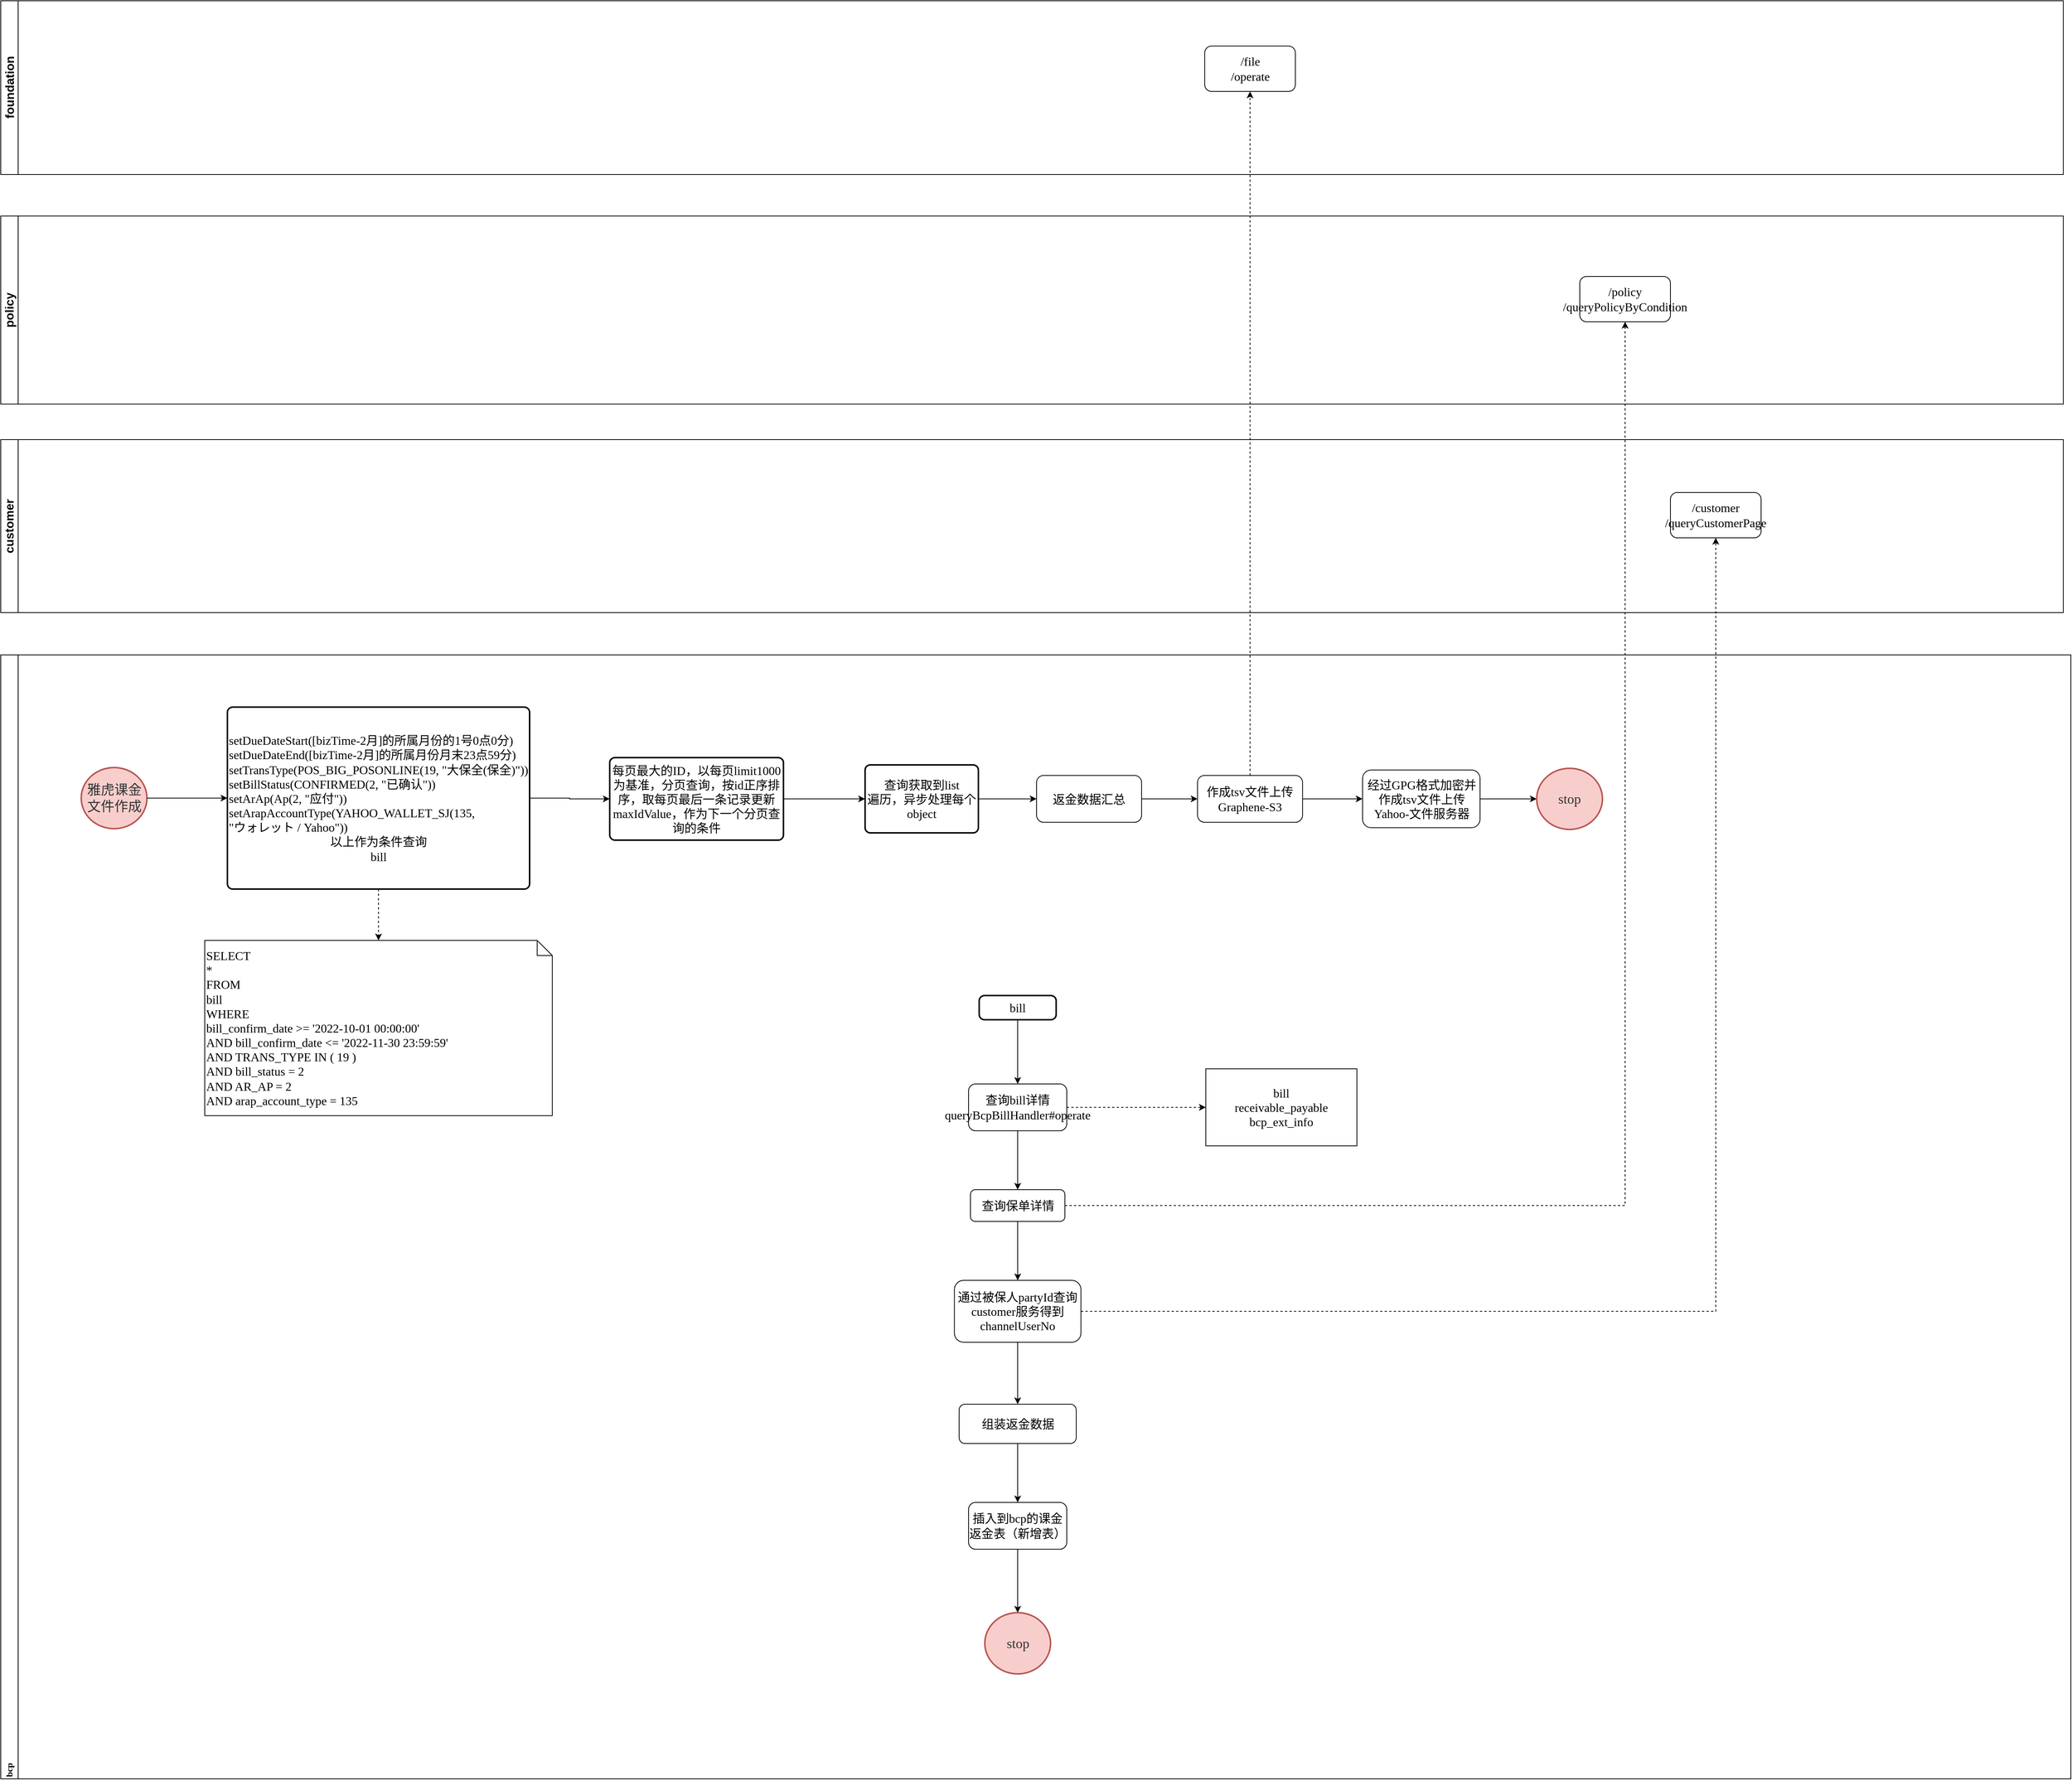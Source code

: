 <mxfile version="20.5.3" type="embed"><diagram name="Page-1" id="c7558073-3199-34d8-9f00-42111426c3f3"><mxGraphModel dx="7920" dy="6669" grid="1" gridSize="10" guides="1" tooltips="1" connect="1" arrows="1" fold="1" page="1" pageScale="1" pageWidth="826" pageHeight="1169" background="none" math="0" shadow="0"><root><mxCell id="0"/><mxCell id="1" parent="0"/><UserObject label="bcp" id="98"><mxCell style="swimlane;horizontal=0;whiteSpace=wrap;html=1;fontFamily=Lucida Console;verticalAlign=middle;align=left;" parent="1" vertex="1"><mxGeometry x="20" y="762" width="2740" height="1488" as="geometry"/></mxCell></UserObject><mxCell id="237" style="edgeStyle=orthogonalEdgeStyle;rounded=0;orthogonalLoop=1;jettySize=auto;html=1;entryX=0.5;entryY=0;entryDx=0;entryDy=0;exitX=0.5;exitY=1;exitDx=0;exitDy=0;" parent="98" source="256" target="408" edge="1"><mxGeometry relative="1" as="geometry"><mxPoint x="1346.1" y="493" as="sourcePoint"/><mxPoint x="1346" y="541.0" as="targetPoint"/></mxGeometry></mxCell><mxCell id="432" value="" style="edgeStyle=none;rounded=0;orthogonalLoop=1;jettySize=auto;html=1;fontFamily=Lucida Console;fontSize=16;" parent="98" source="248" target="253" edge="1"><mxGeometry relative="1" as="geometry"/></mxCell><mxCell id="248" value="返金数据汇总" style="rounded=1;whiteSpace=wrap;html=1;fontSize=16;fontFamily=Lucida Console;" parent="98" vertex="1"><mxGeometry x="1371" y="159.58" width="139" height="62" as="geometry"/></mxCell><mxCell id="221" value="&lt;font color=&quot;#323232&quot;&gt;&lt;span style=&quot;font-size: 18px; background-color: rgba(255, 255, 255, 0.01);&quot;&gt;雅虎课金文件作成&lt;/span&gt;&lt;/font&gt;" style="strokeWidth=2;html=1;shape=mxgraph.flowchart.start_2;whiteSpace=wrap;fillColor=#f8cecc;strokeColor=#b85450;fontFamily=Lucida Console;" parent="98" vertex="1"><mxGeometry x="106.5" y="149.08" width="87" height="81" as="geometry"/></mxCell><mxCell id="223" style="edgeStyle=orthogonalEdgeStyle;rounded=0;orthogonalLoop=1;jettySize=auto;html=1;entryX=0;entryY=0.5;entryDx=0;entryDy=0;" parent="98" source="221" target="270" edge="1"><mxGeometry relative="1" as="geometry"><mxPoint x="303" y="142" as="targetPoint"/></mxGeometry></mxCell><mxCell id="433" value="" style="edgeStyle=none;rounded=0;orthogonalLoop=1;jettySize=auto;html=1;fontFamily=Lucida Console;fontSize=16;" parent="98" source="253" target="254" edge="1"><mxGeometry relative="1" as="geometry"/></mxCell><mxCell id="253" value="作成tsv文件上传Graphene-S3" style="rounded=1;whiteSpace=wrap;html=1;fontSize=16;fontFamily=Lucida Console;" parent="98" vertex="1"><mxGeometry x="1584.07" y="159.58" width="139" height="62" as="geometry"/></mxCell><mxCell id="438" value="" style="edgeStyle=orthogonalEdgeStyle;rounded=0;orthogonalLoop=1;jettySize=auto;html=1;fontFamily=Lucida Console;fontSize=16;" parent="98" source="254" target="437" edge="1"><mxGeometry relative="1" as="geometry"/></mxCell><mxCell id="254" value="经过GPG格式加密并作成tsv文件上传Yahoo-文件服务器" style="rounded=1;whiteSpace=wrap;html=1;fontSize=16;fontFamily=Lucida Console;" parent="98" vertex="1"><mxGeometry x="1802.5" y="152.35" width="155.5" height="76.43" as="geometry"/></mxCell><mxCell id="256" value="&lt;div class=&quot;mind-clipboard&quot; style=&quot;font-size: 16px;&quot;&gt;&lt;div style=&quot;font-size: 16px;&quot;&gt;bill&lt;/div&gt;&lt;/div&gt;" style="rounded=1;whiteSpace=wrap;html=1;absoluteArcSize=1;arcSize=14;strokeWidth=2;fontFamily=Lucida Console;fontSize=16;" parent="98" vertex="1"><mxGeometry x="1295.07" y="451" width="101.87" height="32" as="geometry"/></mxCell><mxCell id="443" value="" style="rounded=0;orthogonalLoop=1;jettySize=auto;html=1;fontFamily=Lucida Console;fontSize=16;dashed=1;" edge="1" parent="98" source="270" target="442"><mxGeometry relative="1" as="geometry"/></mxCell><mxCell id="270" value="&lt;div class=&quot;mind-clipboard&quot; style=&quot;font-size: 16px;&quot;&gt;setDueDateStart([bizTime-2月]的所属月份的1号0点0分)&lt;br&gt;setDueDateEnd([bizTime-2月]的所属月份月末23点59分)&lt;br&gt;setTransType(POS_BIG_POSONLINE(19, &quot;大保全(保全)&quot;))&lt;div style=&quot;font-size: 16px;&quot;&gt;setBillStatus(CONFIRMED(2, &quot;已确认&quot;))&lt;br style=&quot;font-size: 16px;&quot;&gt;&lt;/div&gt;&lt;div style=&quot;font-size: 16px;&quot;&gt;setArAp(Ap(2, &quot;应付&quot;))&lt;/div&gt;&lt;div style=&quot;font-size: 16px;&quot;&gt;setArapAccountType(YAHOO_WALLET_SJ(135,&lt;br&gt;&quot;ウォレット / Yahoo&quot;))&lt;br style=&quot;font-size: 16px;&quot;&gt;&lt;/div&gt;&lt;div style=&quot;text-align: center; font-size: 16px;&quot;&gt;以上作为条件查询&lt;/div&gt;&lt;div style=&quot;text-align: center; font-size: 16px;&quot;&gt;bill&lt;/div&gt;&lt;/div&gt;" style="rounded=1;whiteSpace=wrap;html=1;absoluteArcSize=1;arcSize=14;strokeWidth=2;fontFamily=Lucida Console;align=left;fontSize=16;" parent="98" vertex="1"><mxGeometry x="300" y="69.16" width="400" height="240.84" as="geometry"/></mxCell><mxCell id="272" value="&lt;div class=&quot;mind-clipboard&quot; style=&quot;font-size: 16px;&quot;&gt;&lt;div class=&quot;mind-clipboard&quot; style=&quot;font-size: 16px;&quot;&gt;每页最大的ID，以每页limit1000为基准，分页查询，按id正序排序，取每页最后一条记录更新maxIdValue，作为下一个分页查询的条件&lt;br style=&quot;font-size: 16px;&quot;&gt;&lt;/div&gt;&lt;/div&gt;" style="rounded=1;whiteSpace=wrap;html=1;absoluteArcSize=1;arcSize=14;strokeWidth=2;fontFamily=Lucida Console;fontSize=16;" parent="98" vertex="1"><mxGeometry x="806" y="135.95" width="230" height="109.25" as="geometry"/></mxCell><mxCell id="269" style="edgeStyle=orthogonalEdgeStyle;rounded=0;orthogonalLoop=1;jettySize=auto;html=1;entryX=0;entryY=0.5;entryDx=0;entryDy=0;" parent="98" source="270" target="272" edge="1"><mxGeometry relative="1" as="geometry"/></mxCell><mxCell id="431" value="" style="edgeStyle=none;rounded=0;orthogonalLoop=1;jettySize=auto;html=1;fontFamily=Lucida Console;fontSize=16;" parent="98" source="273" target="248" edge="1"><mxGeometry relative="1" as="geometry"/></mxCell><mxCell id="273" value="&lt;div class=&quot;mind-clipboard&quot; style=&quot;font-size: 16px;&quot;&gt;查询获取到list&lt;div style=&quot;font-size: 16px;&quot;&gt;遍历，异步处理每个object&lt;/div&gt;&lt;/div&gt;" style="rounded=1;whiteSpace=wrap;html=1;absoluteArcSize=1;arcSize=14;strokeWidth=2;fontFamily=Lucida Console;fontSize=16;" parent="98" vertex="1"><mxGeometry x="1144" y="145.57" width="150" height="90" as="geometry"/></mxCell><mxCell id="271" value="" style="edgeStyle=orthogonalEdgeStyle;rounded=0;orthogonalLoop=1;jettySize=auto;html=1;" parent="98" source="272" target="273" edge="1"><mxGeometry relative="1" as="geometry"/></mxCell><mxCell id="446" value="" style="edgeStyle=none;rounded=0;orthogonalLoop=1;jettySize=auto;html=1;fontFamily=Lucida Console;fontSize=16;" edge="1" parent="98" source="407" target="412"><mxGeometry relative="1" as="geometry"/></mxCell><mxCell id="407" value="通过被保人partyId查询customer服务得到channelUserNo" style="rounded=1;whiteSpace=wrap;html=1;fontFamily=Lucida Console;fontSize=16;" parent="98" vertex="1"><mxGeometry x="1262.25" y="828" width="167.5" height="82" as="geometry"/></mxCell><mxCell id="405" value="" style="edgeStyle=orthogonalEdgeStyle;rounded=0;orthogonalLoop=1;jettySize=auto;html=1;fontFamily=Lucida Console;fontSize=13;exitX=0.5;exitY=1;exitDx=0;exitDy=0;" parent="98" source="428" target="407" edge="1"><mxGeometry relative="1" as="geometry"><mxPoint x="1346" y="770" as="sourcePoint"/></mxGeometry></mxCell><mxCell id="411" style="edgeStyle=orthogonalEdgeStyle;rounded=0;orthogonalLoop=1;jettySize=auto;html=1;entryX=0;entryY=0.5;entryDx=0;entryDy=0;entryPerimeter=0;fontFamily=Lucida Console;fontSize=16;dashed=1;" parent="98" source="408" target="410" edge="1"><mxGeometry relative="1" as="geometry"/></mxCell><mxCell id="445" value="" style="edgeStyle=none;rounded=0;orthogonalLoop=1;jettySize=auto;html=1;fontFamily=Lucida Console;fontSize=16;" edge="1" parent="98" source="408" target="428"><mxGeometry relative="1" as="geometry"/></mxCell><mxCell id="408" value="查询bill详情&lt;br&gt;queryBcpBillHandler#operate" style="rounded=1;whiteSpace=wrap;html=1;fontFamily=Lucida Console;fontSize=16;" parent="98" vertex="1"><mxGeometry x="1281" y="568" width="130" height="62" as="geometry"/></mxCell><mxCell id="410" value="bill&lt;br&gt;receivable_payable&lt;br&gt;bcp_ext_info" style="shape=note;size=0;whiteSpace=wrap;html=1;fontFamily=Lucida Console;fontSize=16;" parent="98" vertex="1"><mxGeometry x="1595" y="548" width="200" height="102" as="geometry"/></mxCell><mxCell id="415" value="" style="edgeStyle=orthogonalEdgeStyle;rounded=0;orthogonalLoop=1;jettySize=auto;html=1;fontFamily=Lucida Console;fontSize=16;" parent="98" source="412" target="414" edge="1"><mxGeometry relative="1" as="geometry"/></mxCell><mxCell id="412" value="组装返金数据" style="rounded=1;whiteSpace=wrap;html=1;fontFamily=Lucida Console;fontSize=16;" parent="98" vertex="1"><mxGeometry x="1268.5" y="992" width="155" height="52" as="geometry"/></mxCell><mxCell id="436" style="edgeStyle=orthogonalEdgeStyle;rounded=0;orthogonalLoop=1;jettySize=auto;html=1;entryX=0.5;entryY=0;entryDx=0;entryDy=0;entryPerimeter=0;fontFamily=Lucida Console;fontSize=16;exitX=0.5;exitY=1;exitDx=0;exitDy=0;" parent="98" source="414" target="434" edge="1"><mxGeometry relative="1" as="geometry"/></mxCell><mxCell id="414" value="插入到bcp的课金返金表（新增表）" style="rounded=1;whiteSpace=wrap;html=1;fontFamily=Lucida Console;fontSize=16;" parent="98" vertex="1"><mxGeometry x="1281" y="1122" width="130" height="62" as="geometry"/></mxCell><mxCell id="428" value="查询保单详情" style="rounded=1;whiteSpace=wrap;html=1;fontFamily=Lucida Console;fontSize=16;" parent="98" vertex="1"><mxGeometry x="1283.5" y="708" width="125" height="42" as="geometry"/></mxCell><mxCell id="434" value="&lt;font color=&quot;#323232&quot;&gt;&lt;span style=&quot;background-color: rgba(255, 255, 255, 0.01);&quot;&gt;&lt;span style=&quot;font-size: 18px;&quot;&gt;stop&lt;/span&gt;&lt;br&gt;&lt;/span&gt;&lt;/font&gt;" style="strokeWidth=2;html=1;shape=mxgraph.flowchart.start_2;whiteSpace=wrap;fillColor=#f8cecc;strokeColor=#b85450;fontFamily=Lucida Console;" parent="98" vertex="1"><mxGeometry x="1302.5" y="1268" width="87" height="81" as="geometry"/></mxCell><mxCell id="437" value="&lt;font color=&quot;#323232&quot;&gt;&lt;span style=&quot;background-color: rgba(255, 255, 255, 0.01);&quot;&gt;&lt;span style=&quot;font-size: 18px;&quot;&gt;stop&lt;/span&gt;&lt;br&gt;&lt;/span&gt;&lt;/font&gt;" style="strokeWidth=2;html=1;shape=mxgraph.flowchart.start_2;whiteSpace=wrap;fillColor=#f8cecc;strokeColor=#b85450;fontFamily=Lucida Console;" parent="98" vertex="1"><mxGeometry x="2033" y="150.08" width="87" height="81" as="geometry"/></mxCell><mxCell id="442" value="&lt;div&gt;SELECT&lt;/div&gt;&lt;div&gt;&lt;span style=&quot;&quot;&gt;&#9;&lt;/span&gt;*&amp;nbsp;&lt;/div&gt;&lt;div&gt;FROM&lt;/div&gt;&lt;div&gt;&lt;span style=&quot;&quot;&gt;&#9;&lt;/span&gt;bill&amp;nbsp;&lt;/div&gt;&lt;div&gt;WHERE&lt;/div&gt;&lt;div&gt;&lt;span style=&quot;&quot;&gt;&#9;&lt;/span&gt;bill_confirm_date &amp;gt;= '2022-10-01 00:00:00'&amp;nbsp;&lt;/div&gt;&lt;div&gt;&lt;span style=&quot;&quot;&gt;&#9;&lt;/span&gt;AND bill_confirm_date &amp;lt;= '2022-11-30 23:59:59'&amp;nbsp;&lt;/div&gt;&lt;div&gt;&lt;span style=&quot;&quot;&gt;&#9;&lt;/span&gt;AND TRANS_TYPE IN ( 19 )&amp;nbsp;&lt;/div&gt;&lt;div&gt;&lt;span style=&quot;&quot;&gt;&#9;&lt;/span&gt;AND bill_status = 2&amp;nbsp;&lt;/div&gt;&lt;div&gt;&lt;span style=&quot;&quot;&gt;&#9;&lt;/span&gt;AND AR_AP = 2&amp;nbsp;&lt;/div&gt;&lt;div&gt;&lt;span style=&quot;&quot;&gt;&#9;&lt;/span&gt;AND arap_account_type = 135&lt;/div&gt;" style="shape=note;size=20;whiteSpace=wrap;html=1;align=left;fontSize=16;fontFamily=Lucida Console;" vertex="1" parent="98"><mxGeometry x="270" y="378" width="460" height="232" as="geometry"/></mxCell><mxCell id="444" style="edgeStyle=none;rounded=0;orthogonalLoop=1;jettySize=auto;html=1;entryX=0.5;entryY=0;entryDx=0;entryDy=0;dashed=1;fontFamily=Lucida Console;fontSize=16;" edge="1" parent="98" source="408" target="408"><mxGeometry relative="1" as="geometry"/></mxCell><mxCell id="220" value="customer" style="swimlane;horizontal=0;whiteSpace=wrap;html=1;fontSize=16;" parent="1" vertex="1"><mxGeometry x="20" y="477" width="2730" height="229" as="geometry"/></mxCell><mxCell id="404" value="/customer&lt;br style=&quot;font-size: 16px;&quot;&gt;/queryCustomerPage" style="rounded=1;whiteSpace=wrap;html=1;fontFamily=Lucida Console;fontSize=16;" parent="220" vertex="1"><mxGeometry x="2210" y="70" width="120" height="60" as="geometry"/></mxCell><mxCell id="417" style="edgeStyle=orthogonalEdgeStyle;rounded=0;orthogonalLoop=1;jettySize=auto;html=1;entryX=0.5;entryY=1;entryDx=0;entryDy=0;fontFamily=Lucida Console;fontSize=16;dashed=1;" parent="1" source="407" target="404" edge="1"><mxGeometry relative="1" as="geometry"/></mxCell><mxCell id="425" value="policy" style="swimlane;horizontal=0;whiteSpace=wrap;html=1;fontSize=16;" parent="1" vertex="1"><mxGeometry x="20" y="181" width="2730" height="249" as="geometry"/></mxCell><mxCell id="426" value="/policy&lt;br&gt;/queryPolicyByCondition" style="rounded=1;whiteSpace=wrap;html=1;fontFamily=Lucida Console;fontSize=16;" parent="425" vertex="1"><mxGeometry x="2090" y="80" width="120" height="60" as="geometry"/></mxCell><mxCell id="427" style="edgeStyle=orthogonalEdgeStyle;rounded=0;orthogonalLoop=1;jettySize=auto;html=1;entryX=0.5;entryY=1;entryDx=0;entryDy=0;fontFamily=Lucida Console;fontSize=16;dashed=1;exitX=1;exitY=0.5;exitDx=0;exitDy=0;" parent="1" source="428" target="426" edge="1"><mxGeometry relative="1" as="geometry"><mxPoint x="1965" y="1691" as="sourcePoint"/></mxGeometry></mxCell><mxCell id="439" value="foundation" style="swimlane;horizontal=0;whiteSpace=wrap;html=1;fontSize=16;" parent="1" vertex="1"><mxGeometry x="20" y="-104" width="2730" height="230" as="geometry"/></mxCell><mxCell id="440" value="/file&lt;br&gt;/operate" style="rounded=1;whiteSpace=wrap;html=1;fontFamily=Lucida Console;fontSize=16;" parent="439" vertex="1"><mxGeometry x="1593.57" y="60" width="120" height="60" as="geometry"/></mxCell><mxCell id="441" style="rounded=0;orthogonalLoop=1;jettySize=auto;html=1;fontFamily=Lucida Console;fontSize=16;dashed=1;" parent="1" source="253" target="440" edge="1"><mxGeometry relative="1" as="geometry"/></mxCell></root></mxGraphModel></diagram></mxfile>